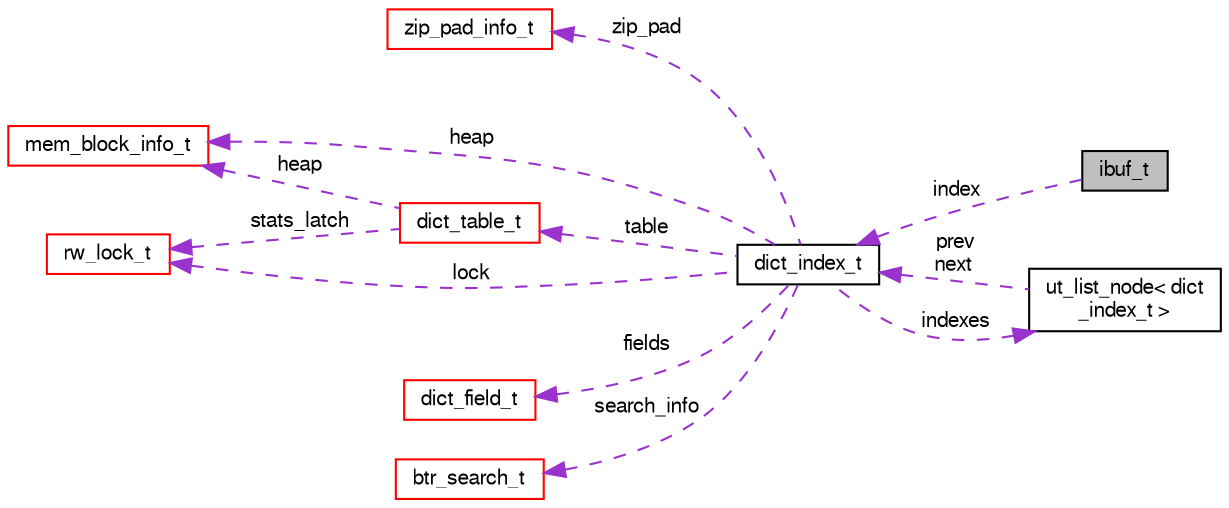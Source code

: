 digraph "ibuf_t"
{
  bgcolor="transparent";
  edge [fontname="FreeSans",fontsize="10",labelfontname="FreeSans",labelfontsize="10"];
  node [fontname="FreeSans",fontsize="10",shape=record];
  rankdir="LR";
  Node1 [label="ibuf_t",height=0.2,width=0.4,color="black", fillcolor="grey75", style="filled" fontcolor="black"];
  Node2 -> Node1 [dir="back",color="darkorchid3",fontsize="10",style="dashed",label=" index" ,fontname="FreeSans"];
  Node2 [label="dict_index_t",height=0.2,width=0.4,color="black",URL="$structdict__index__t.html"];
  Node3 -> Node2 [dir="back",color="darkorchid3",fontsize="10",style="dashed",label=" zip_pad" ,fontname="FreeSans"];
  Node3 [label="zip_pad_info_t",height=0.2,width=0.4,color="red",URL="$structzip__pad__info__t.html"];
  Node4 -> Node2 [dir="back",color="darkorchid3",fontsize="10",style="dashed",label=" table" ,fontname="FreeSans"];
  Node4 [label="dict_table_t",height=0.2,width=0.4,color="red",URL="$structdict__table__t.html"];
  Node5 -> Node4 [dir="back",color="darkorchid3",fontsize="10",style="dashed",label=" heap" ,fontname="FreeSans"];
  Node5 [label="mem_block_info_t",height=0.2,width=0.4,color="red",URL="$structmem__block__info__t.html"];
  Node6 -> Node4 [dir="back",color="darkorchid3",fontsize="10",style="dashed",label=" stats_latch" ,fontname="FreeSans"];
  Node6 [label="rw_lock_t",height=0.2,width=0.4,color="red",URL="$structrw__lock__t.html"];
  Node5 -> Node2 [dir="back",color="darkorchid3",fontsize="10",style="dashed",label=" heap" ,fontname="FreeSans"];
  Node7 -> Node2 [dir="back",color="darkorchid3",fontsize="10",style="dashed",label=" fields" ,fontname="FreeSans"];
  Node7 [label="dict_field_t",height=0.2,width=0.4,color="red",URL="$structdict__field__t.html"];
  Node8 -> Node2 [dir="back",color="darkorchid3",fontsize="10",style="dashed",label=" indexes" ,fontname="FreeSans"];
  Node8 [label="ut_list_node\< dict\l_index_t \>",height=0.2,width=0.4,color="black",URL="$structut__list__node.html"];
  Node2 -> Node8 [dir="back",color="darkorchid3",fontsize="10",style="dashed",label=" prev\nnext" ,fontname="FreeSans"];
  Node6 -> Node2 [dir="back",color="darkorchid3",fontsize="10",style="dashed",label=" lock" ,fontname="FreeSans"];
  Node9 -> Node2 [dir="back",color="darkorchid3",fontsize="10",style="dashed",label=" search_info" ,fontname="FreeSans"];
  Node9 [label="btr_search_t",height=0.2,width=0.4,color="red",URL="$structbtr__search__t.html"];
}
